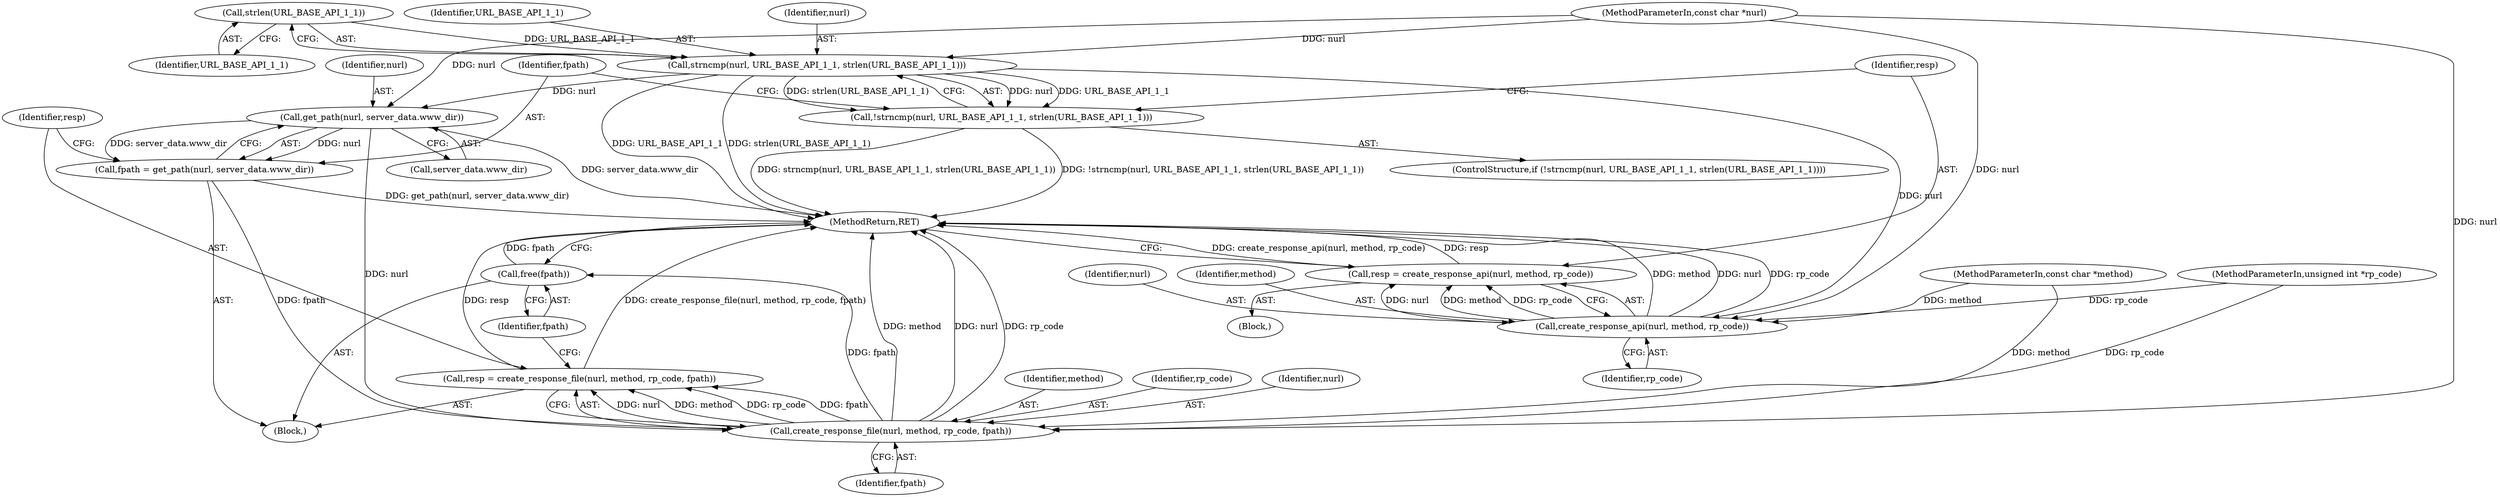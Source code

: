 digraph "1_wpitchoune_8b10426dcc0246c1712a99460dd470dcb1cc4d9c@API" {
"1000116" [label="(Call,strlen(URL_BASE_API_1_1))"];
"1000113" [label="(Call,strncmp(nurl, URL_BASE_API_1_1, strlen(URL_BASE_API_1_1)))"];
"1000112" [label="(Call,!strncmp(nurl, URL_BASE_API_1_1, strlen(URL_BASE_API_1_1)))"];
"1000121" [label="(Call,create_response_api(nurl, method, rp_code))"];
"1000119" [label="(Call,resp = create_response_api(nurl, method, rp_code))"];
"1000129" [label="(Call,get_path(nurl, server_data.www_dir))"];
"1000127" [label="(Call,fpath = get_path(nurl, server_data.www_dir))"];
"1000136" [label="(Call,create_response_file(nurl, method, rp_code, fpath))"];
"1000134" [label="(Call,resp = create_response_file(nurl, method, rp_code, fpath))"];
"1000141" [label="(Call,free(fpath))"];
"1000128" [label="(Identifier,fpath)"];
"1000135" [label="(Identifier,resp)"];
"1000142" [label="(Identifier,fpath)"];
"1000101" [label="(MethodParameterIn,const char *nurl)"];
"1000138" [label="(Identifier,method)"];
"1000112" [label="(Call,!strncmp(nurl, URL_BASE_API_1_1, strlen(URL_BASE_API_1_1)))"];
"1000119" [label="(Call,resp = create_response_api(nurl, method, rp_code))"];
"1000117" [label="(Identifier,URL_BASE_API_1_1)"];
"1000122" [label="(Identifier,nurl)"];
"1000113" [label="(Call,strncmp(nurl, URL_BASE_API_1_1, strlen(URL_BASE_API_1_1)))"];
"1000120" [label="(Identifier,resp)"];
"1000139" [label="(Identifier,rp_code)"];
"1000140" [label="(Identifier,fpath)"];
"1000131" [label="(Call,server_data.www_dir)"];
"1000143" [label="(MethodReturn,RET)"];
"1000116" [label="(Call,strlen(URL_BASE_API_1_1))"];
"1000137" [label="(Identifier,nurl)"];
"1000127" [label="(Call,fpath = get_path(nurl, server_data.www_dir))"];
"1000118" [label="(Block,)"];
"1000115" [label="(Identifier,URL_BASE_API_1_1)"];
"1000141" [label="(Call,free(fpath))"];
"1000121" [label="(Call,create_response_api(nurl, method, rp_code))"];
"1000114" [label="(Identifier,nurl)"];
"1000123" [label="(Identifier,method)"];
"1000103" [label="(MethodParameterIn,unsigned int *rp_code)"];
"1000130" [label="(Identifier,nurl)"];
"1000124" [label="(Identifier,rp_code)"];
"1000129" [label="(Call,get_path(nurl, server_data.www_dir))"];
"1000136" [label="(Call,create_response_file(nurl, method, rp_code, fpath))"];
"1000126" [label="(Block,)"];
"1000102" [label="(MethodParameterIn,const char *method)"];
"1000134" [label="(Call,resp = create_response_file(nurl, method, rp_code, fpath))"];
"1000111" [label="(ControlStructure,if (!strncmp(nurl, URL_BASE_API_1_1, strlen(URL_BASE_API_1_1))))"];
"1000116" -> "1000113"  [label="AST: "];
"1000116" -> "1000117"  [label="CFG: "];
"1000117" -> "1000116"  [label="AST: "];
"1000113" -> "1000116"  [label="CFG: "];
"1000116" -> "1000113"  [label="DDG: URL_BASE_API_1_1"];
"1000113" -> "1000112"  [label="AST: "];
"1000114" -> "1000113"  [label="AST: "];
"1000115" -> "1000113"  [label="AST: "];
"1000112" -> "1000113"  [label="CFG: "];
"1000113" -> "1000143"  [label="DDG: strlen(URL_BASE_API_1_1)"];
"1000113" -> "1000143"  [label="DDG: URL_BASE_API_1_1"];
"1000113" -> "1000112"  [label="DDG: nurl"];
"1000113" -> "1000112"  [label="DDG: URL_BASE_API_1_1"];
"1000113" -> "1000112"  [label="DDG: strlen(URL_BASE_API_1_1)"];
"1000101" -> "1000113"  [label="DDG: nurl"];
"1000113" -> "1000121"  [label="DDG: nurl"];
"1000113" -> "1000129"  [label="DDG: nurl"];
"1000112" -> "1000111"  [label="AST: "];
"1000120" -> "1000112"  [label="CFG: "];
"1000128" -> "1000112"  [label="CFG: "];
"1000112" -> "1000143"  [label="DDG: !strncmp(nurl, URL_BASE_API_1_1, strlen(URL_BASE_API_1_1))"];
"1000112" -> "1000143"  [label="DDG: strncmp(nurl, URL_BASE_API_1_1, strlen(URL_BASE_API_1_1))"];
"1000121" -> "1000119"  [label="AST: "];
"1000121" -> "1000124"  [label="CFG: "];
"1000122" -> "1000121"  [label="AST: "];
"1000123" -> "1000121"  [label="AST: "];
"1000124" -> "1000121"  [label="AST: "];
"1000119" -> "1000121"  [label="CFG: "];
"1000121" -> "1000143"  [label="DDG: method"];
"1000121" -> "1000143"  [label="DDG: nurl"];
"1000121" -> "1000143"  [label="DDG: rp_code"];
"1000121" -> "1000119"  [label="DDG: nurl"];
"1000121" -> "1000119"  [label="DDG: method"];
"1000121" -> "1000119"  [label="DDG: rp_code"];
"1000101" -> "1000121"  [label="DDG: nurl"];
"1000102" -> "1000121"  [label="DDG: method"];
"1000103" -> "1000121"  [label="DDG: rp_code"];
"1000119" -> "1000118"  [label="AST: "];
"1000120" -> "1000119"  [label="AST: "];
"1000143" -> "1000119"  [label="CFG: "];
"1000119" -> "1000143"  [label="DDG: create_response_api(nurl, method, rp_code)"];
"1000119" -> "1000143"  [label="DDG: resp"];
"1000129" -> "1000127"  [label="AST: "];
"1000129" -> "1000131"  [label="CFG: "];
"1000130" -> "1000129"  [label="AST: "];
"1000131" -> "1000129"  [label="AST: "];
"1000127" -> "1000129"  [label="CFG: "];
"1000129" -> "1000143"  [label="DDG: server_data.www_dir"];
"1000129" -> "1000127"  [label="DDG: nurl"];
"1000129" -> "1000127"  [label="DDG: server_data.www_dir"];
"1000101" -> "1000129"  [label="DDG: nurl"];
"1000129" -> "1000136"  [label="DDG: nurl"];
"1000127" -> "1000126"  [label="AST: "];
"1000128" -> "1000127"  [label="AST: "];
"1000135" -> "1000127"  [label="CFG: "];
"1000127" -> "1000143"  [label="DDG: get_path(nurl, server_data.www_dir)"];
"1000127" -> "1000136"  [label="DDG: fpath"];
"1000136" -> "1000134"  [label="AST: "];
"1000136" -> "1000140"  [label="CFG: "];
"1000137" -> "1000136"  [label="AST: "];
"1000138" -> "1000136"  [label="AST: "];
"1000139" -> "1000136"  [label="AST: "];
"1000140" -> "1000136"  [label="AST: "];
"1000134" -> "1000136"  [label="CFG: "];
"1000136" -> "1000143"  [label="DDG: method"];
"1000136" -> "1000143"  [label="DDG: nurl"];
"1000136" -> "1000143"  [label="DDG: rp_code"];
"1000136" -> "1000134"  [label="DDG: nurl"];
"1000136" -> "1000134"  [label="DDG: method"];
"1000136" -> "1000134"  [label="DDG: rp_code"];
"1000136" -> "1000134"  [label="DDG: fpath"];
"1000101" -> "1000136"  [label="DDG: nurl"];
"1000102" -> "1000136"  [label="DDG: method"];
"1000103" -> "1000136"  [label="DDG: rp_code"];
"1000136" -> "1000141"  [label="DDG: fpath"];
"1000134" -> "1000126"  [label="AST: "];
"1000135" -> "1000134"  [label="AST: "];
"1000142" -> "1000134"  [label="CFG: "];
"1000134" -> "1000143"  [label="DDG: resp"];
"1000134" -> "1000143"  [label="DDG: create_response_file(nurl, method, rp_code, fpath)"];
"1000141" -> "1000126"  [label="AST: "];
"1000141" -> "1000142"  [label="CFG: "];
"1000142" -> "1000141"  [label="AST: "];
"1000143" -> "1000141"  [label="CFG: "];
"1000141" -> "1000143"  [label="DDG: fpath"];
}
